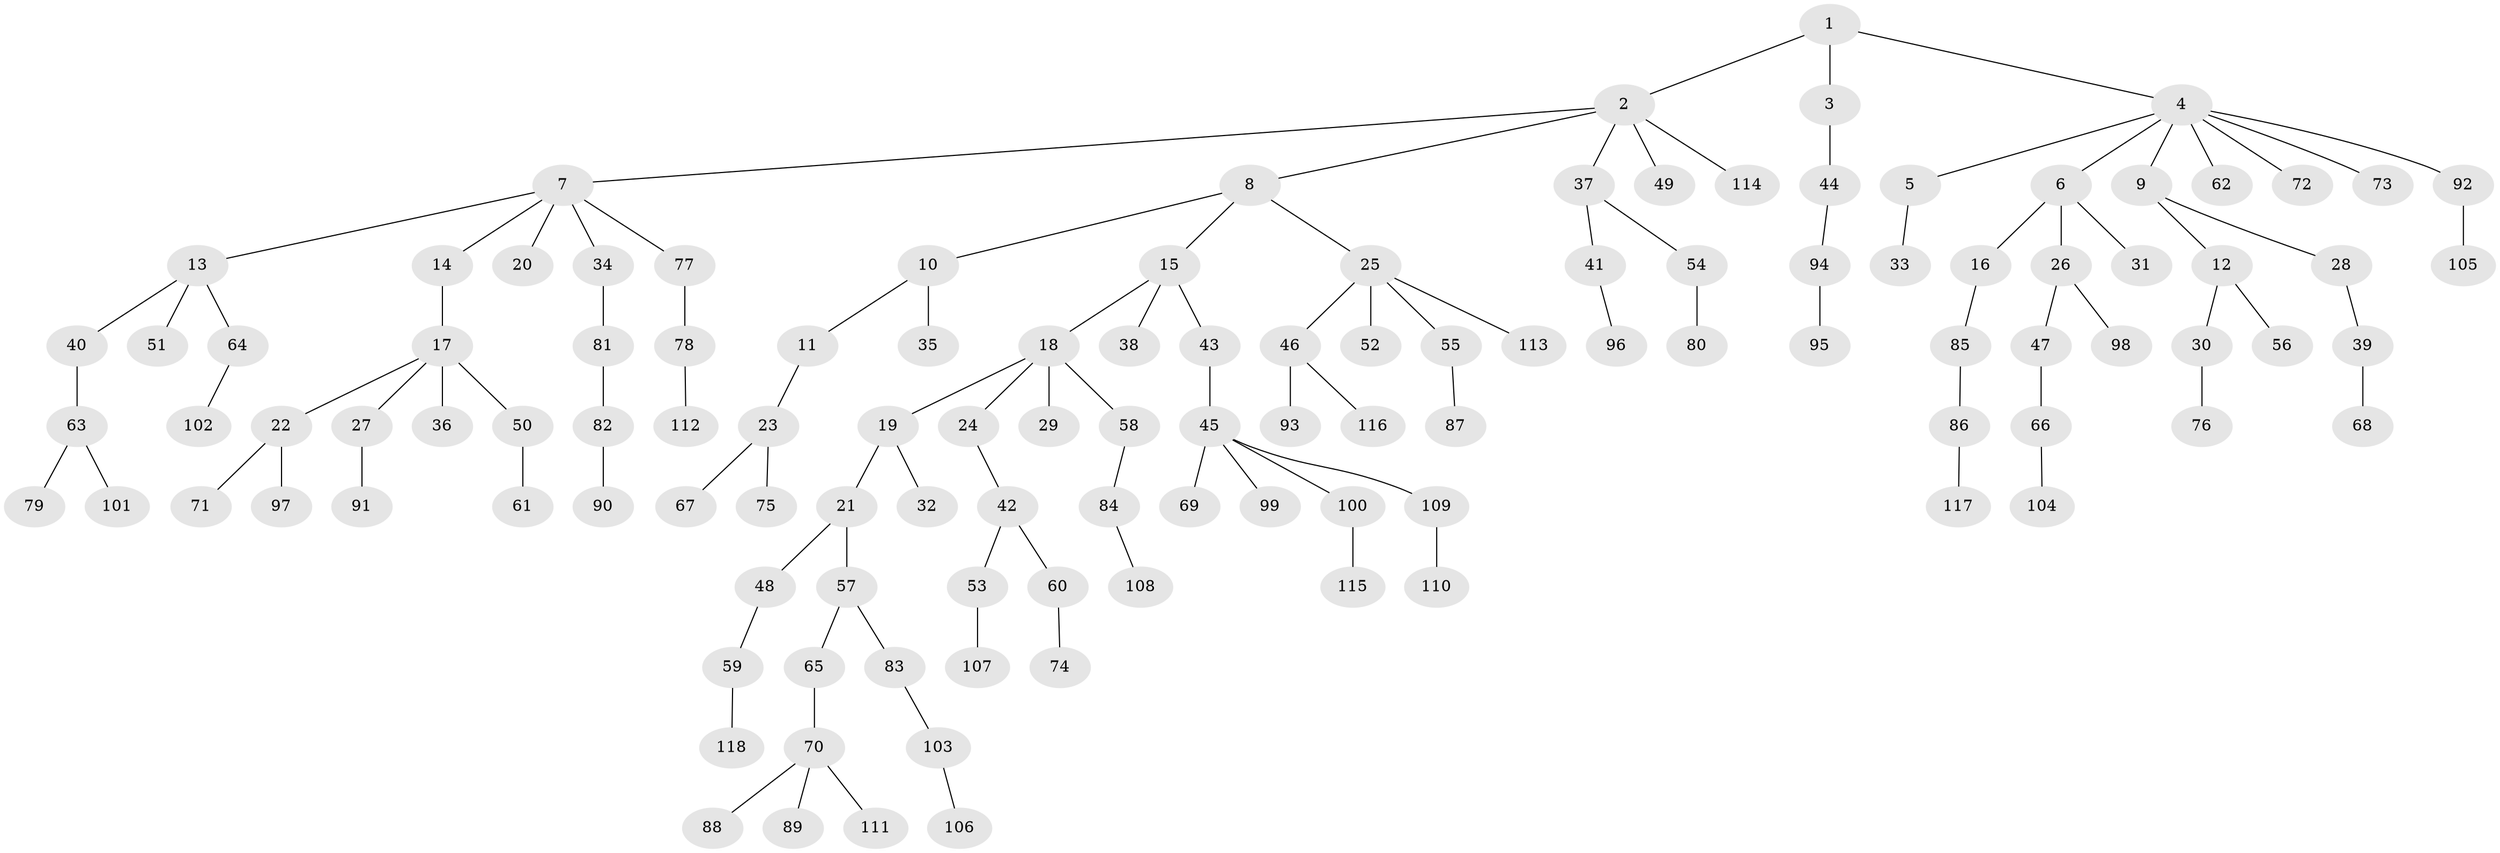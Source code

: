 // coarse degree distribution, {3: 0.13414634146341464, 7: 0.012195121951219513, 10: 0.012195121951219513, 2: 0.21951219512195122, 6: 0.012195121951219513, 4: 0.04878048780487805, 5: 0.024390243902439025, 1: 0.5365853658536586}
// Generated by graph-tools (version 1.1) at 2025/52/02/27/25 19:52:11]
// undirected, 118 vertices, 117 edges
graph export_dot {
graph [start="1"]
  node [color=gray90,style=filled];
  1;
  2;
  3;
  4;
  5;
  6;
  7;
  8;
  9;
  10;
  11;
  12;
  13;
  14;
  15;
  16;
  17;
  18;
  19;
  20;
  21;
  22;
  23;
  24;
  25;
  26;
  27;
  28;
  29;
  30;
  31;
  32;
  33;
  34;
  35;
  36;
  37;
  38;
  39;
  40;
  41;
  42;
  43;
  44;
  45;
  46;
  47;
  48;
  49;
  50;
  51;
  52;
  53;
  54;
  55;
  56;
  57;
  58;
  59;
  60;
  61;
  62;
  63;
  64;
  65;
  66;
  67;
  68;
  69;
  70;
  71;
  72;
  73;
  74;
  75;
  76;
  77;
  78;
  79;
  80;
  81;
  82;
  83;
  84;
  85;
  86;
  87;
  88;
  89;
  90;
  91;
  92;
  93;
  94;
  95;
  96;
  97;
  98;
  99;
  100;
  101;
  102;
  103;
  104;
  105;
  106;
  107;
  108;
  109;
  110;
  111;
  112;
  113;
  114;
  115;
  116;
  117;
  118;
  1 -- 2;
  1 -- 3;
  1 -- 4;
  2 -- 7;
  2 -- 8;
  2 -- 37;
  2 -- 49;
  2 -- 114;
  3 -- 44;
  4 -- 5;
  4 -- 6;
  4 -- 9;
  4 -- 62;
  4 -- 72;
  4 -- 73;
  4 -- 92;
  5 -- 33;
  6 -- 16;
  6 -- 26;
  6 -- 31;
  7 -- 13;
  7 -- 14;
  7 -- 20;
  7 -- 34;
  7 -- 77;
  8 -- 10;
  8 -- 15;
  8 -- 25;
  9 -- 12;
  9 -- 28;
  10 -- 11;
  10 -- 35;
  11 -- 23;
  12 -- 30;
  12 -- 56;
  13 -- 40;
  13 -- 51;
  13 -- 64;
  14 -- 17;
  15 -- 18;
  15 -- 38;
  15 -- 43;
  16 -- 85;
  17 -- 22;
  17 -- 27;
  17 -- 36;
  17 -- 50;
  18 -- 19;
  18 -- 24;
  18 -- 29;
  18 -- 58;
  19 -- 21;
  19 -- 32;
  21 -- 48;
  21 -- 57;
  22 -- 71;
  22 -- 97;
  23 -- 67;
  23 -- 75;
  24 -- 42;
  25 -- 46;
  25 -- 52;
  25 -- 55;
  25 -- 113;
  26 -- 47;
  26 -- 98;
  27 -- 91;
  28 -- 39;
  30 -- 76;
  34 -- 81;
  37 -- 41;
  37 -- 54;
  39 -- 68;
  40 -- 63;
  41 -- 96;
  42 -- 53;
  42 -- 60;
  43 -- 45;
  44 -- 94;
  45 -- 69;
  45 -- 99;
  45 -- 100;
  45 -- 109;
  46 -- 93;
  46 -- 116;
  47 -- 66;
  48 -- 59;
  50 -- 61;
  53 -- 107;
  54 -- 80;
  55 -- 87;
  57 -- 65;
  57 -- 83;
  58 -- 84;
  59 -- 118;
  60 -- 74;
  63 -- 79;
  63 -- 101;
  64 -- 102;
  65 -- 70;
  66 -- 104;
  70 -- 88;
  70 -- 89;
  70 -- 111;
  77 -- 78;
  78 -- 112;
  81 -- 82;
  82 -- 90;
  83 -- 103;
  84 -- 108;
  85 -- 86;
  86 -- 117;
  92 -- 105;
  94 -- 95;
  100 -- 115;
  103 -- 106;
  109 -- 110;
}

